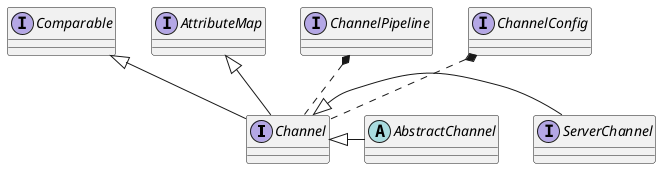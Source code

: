 @startuml
'https://plantuml.com/class-diagram
interface Channel
interface Comparable
interface AttributeMap
interface ServerChannel
interface ChannelPipeline
interface ChannelConfig
abstract class AbstractChannel

Comparable <|-- Channel
AttributeMap <|-- Channel

Channel <|- ServerChannel
Channel <|- AbstractChannel
ChannelPipeline *.. Channel
ChannelConfig *.. Channel
@enduml